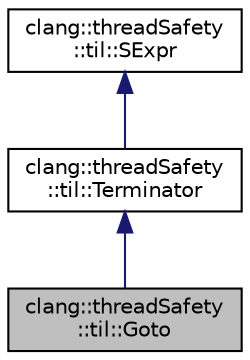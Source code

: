 digraph "clang::threadSafety::til::Goto"
{
 // LATEX_PDF_SIZE
  bgcolor="transparent";
  edge [fontname="Helvetica",fontsize="10",labelfontname="Helvetica",labelfontsize="10"];
  node [fontname="Helvetica",fontsize="10",shape=record];
  Node1 [label="clang::threadSafety\l::til::Goto",height=0.2,width=0.4,color="black", fillcolor="grey75", style="filled", fontcolor="black",tooltip="Jump to another basic block."];
  Node2 -> Node1 [dir="back",color="midnightblue",fontsize="10",style="solid",fontname="Helvetica"];
  Node2 [label="clang::threadSafety\l::til::Terminator",height=0.2,width=0.4,color="black",URL="$classclang_1_1threadSafety_1_1til_1_1Terminator.html",tooltip="Base class for basic block terminators: Branch, Goto, and Return."];
  Node3 -> Node2 [dir="back",color="midnightblue",fontsize="10",style="solid",fontname="Helvetica"];
  Node3 [label="clang::threadSafety\l::til::SExpr",height=0.2,width=0.4,color="black",URL="$classclang_1_1threadSafety_1_1til_1_1SExpr.html",tooltip="Base class for AST nodes in the typed intermediate language."];
}
